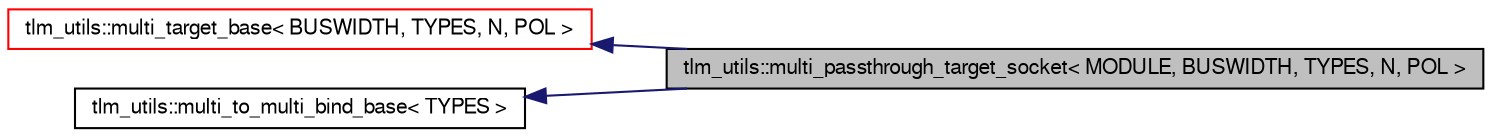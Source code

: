 digraph G
{
  edge [fontname="FreeSans",fontsize="10",labelfontname="FreeSans",labelfontsize="10"];
  node [fontname="FreeSans",fontsize="10",shape=record];
  rankdir=LR;
  Node1 [label="tlm_utils::multi_passthrough_target_socket\< MODULE, BUSWIDTH, TYPES, N, POL \>",height=0.2,width=0.4,color="black", fillcolor="grey75", style="filled" fontcolor="black"];
  Node2 -> Node1 [dir=back,color="midnightblue",fontsize="10",style="solid",fontname="FreeSans"];
  Node2 [label="tlm_utils::multi_target_base\< BUSWIDTH, TYPES, N, POL \>",height=0.2,width=0.4,color="red", fillcolor="white", style="filled",URL="$a00021.html"];
  Node3 -> Node1 [dir=back,color="midnightblue",fontsize="10",style="solid",fontname="FreeSans"];
  Node3 [label="tlm_utils::multi_to_multi_bind_base\< TYPES \>",height=0.2,width=0.4,color="black", fillcolor="white", style="filled",URL="$a00023.html"];
}
